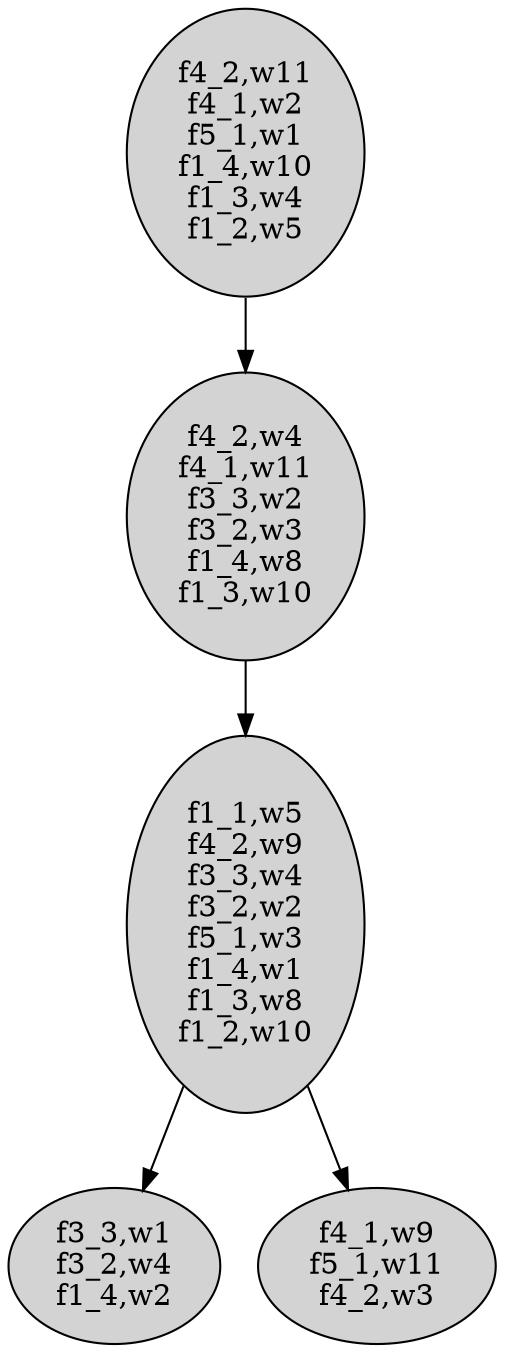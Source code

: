 digraph rotations {
1[id="r1",style="filled",label="f4_2,w11
f4_1,w2
f5_1,w1
f1_4,w10
f1_3,w4
f1_2,w5
"];
1 -> 2;
2[id="r2",style="filled",label="f4_2,w4
f4_1,w11
f3_3,w2
f3_2,w3
f1_4,w8
f1_3,w10
"];
2 -> 3;
3[id="r3",style="filled",label="f1_1,w5
f4_2,w9
f3_3,w4
f3_2,w2
f5_1,w3
f1_4,w1
f1_3,w8
f1_2,w10
"];
3 -> 4;
3 -> 5;
4[id="r4",style="filled",label="f3_3,w1
f3_2,w4
f1_4,w2
"];
5[id="r5",style="filled",label="f4_1,w9
f5_1,w11
f4_2,w3
"];
}
